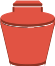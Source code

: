 <?xml version="1.0" encoding="UTF-8"?>
<dia:diagram xmlns:dia="http://www.lysator.liu.se/~alla/dia/">
  <dia:layer name="Fondo" visible="true" active="true">
    <dia:group>
      <dia:group>
        <dia:object type="Standard - Beziergon" version="0" id="O0">
          <dia:attribute name="obj_pos">
            <dia:point val="2.829,2.214"/>
          </dia:attribute>
          <dia:attribute name="obj_bb">
            <dia:rectangle val="2.761,1.165;3.576,3.212"/>
          </dia:attribute>
          <dia:attribute name="bez_points">
            <dia:point val="2.829,2.214"/>
            <dia:point val="3.03,2.201"/>
            <dia:point val="3.214,2.177"/>
            <dia:point val="3.367,2.144"/>
            <dia:point val="3.2,2.178"/>
            <dia:point val="3.008,2.201"/>
          </dia:attribute>
          <dia:attribute name="corner_types">
            <dia:enum val="44922800"/>
            <dia:enum val="0"/>
            <dia:enum val="0"/>
          </dia:attribute>
          <dia:attribute name="line_width">
            <dia:real val="0"/>
          </dia:attribute>
          <dia:attribute name="show_background">
            <dia:boolean val="false"/>
          </dia:attribute>
        </dia:object>
        <dia:object type="Standard - Beziergon" version="0" id="O1">
          <dia:attribute name="obj_pos">
            <dia:point val="3.392,1.994"/>
          </dia:attribute>
          <dia:attribute name="obj_bb">
            <dia:rectangle val="2.782,1.018;3.621,3.065"/>
          </dia:attribute>
          <dia:attribute name="bez_points">
            <dia:point val="3.392,1.994"/>
            <dia:point val="3.241,2.027"/>
            <dia:point val="3.055,2.053"/>
            <dia:point val="2.848,2.066"/>
            <dia:point val="3.08,2.052"/>
            <dia:point val="3.258,2.025"/>
          </dia:attribute>
          <dia:attribute name="corner_types">
            <dia:enum val="43717600"/>
            <dia:enum val="0"/>
            <dia:enum val="0"/>
          </dia:attribute>
          <dia:attribute name="line_width">
            <dia:real val="0"/>
          </dia:attribute>
          <dia:attribute name="show_background">
            <dia:boolean val="false"/>
          </dia:attribute>
        </dia:object>
        <dia:object type="Standard - Beziergon" version="0" id="O2">
          <dia:attribute name="obj_pos">
            <dia:point val="2.493,2.078"/>
          </dia:attribute>
          <dia:attribute name="obj_bb">
            <dia:rectangle val="1.429,1.023;2.499,3.078"/>
          </dia:attribute>
          <dia:attribute name="bez_points">
            <dia:point val="2.493,2.078"/>
            <dia:point val="2.166,2.078"/>
            <dia:point val="1.868,2.05"/>
            <dia:point val="1.639,2.003"/>
            <dia:point val="1.856,2.05"/>
            <dia:point val="2.146,2.08"/>
          </dia:attribute>
          <dia:attribute name="corner_types">
            <dia:enum val="0"/>
            <dia:enum val="0"/>
            <dia:enum val="0"/>
          </dia:attribute>
          <dia:attribute name="line_width">
            <dia:real val="0"/>
          </dia:attribute>
          <dia:attribute name="show_background">
            <dia:boolean val="false"/>
          </dia:attribute>
        </dia:object>
        <dia:object type="Standard - Beziergon" version="0" id="O3">
          <dia:attribute name="obj_pos">
            <dia:point val="2.499,2.224"/>
          </dia:attribute>
          <dia:attribute name="obj_bb">
            <dia:rectangle val="0.196,1.224;2.511,3.224"/>
          </dia:attribute>
          <dia:attribute name="bez_points">
            <dia:point val="2.499,2.224"/>
            <dia:point val="1.722,2.215"/>
            <dia:point val="1.236,2.073"/>
            <dia:point val="1.172,1.924"/>
            <dia:point val="1.173,1.927"/>
            <dia:point val="1.172,1.924"/>
            <dia:point val="1.173,1.927"/>
            <dia:point val="1.246,2.094"/>
            <dia:point val="1.812,2.224"/>
          </dia:attribute>
          <dia:attribute name="corner_types">
            <dia:enum val="-1525258616"/>
            <dia:enum val="0"/>
            <dia:enum val="0"/>
            <dia:enum val="0"/>
          </dia:attribute>
          <dia:attribute name="line_width">
            <dia:real val="0"/>
          </dia:attribute>
          <dia:attribute name="show_background">
            <dia:boolean val="false"/>
          </dia:attribute>
        </dia:object>
        <dia:object type="Standard - Beziergon" version="0" id="O4">
          <dia:attribute name="obj_pos">
            <dia:point val="1.171,1.922"/>
          </dia:attribute>
          <dia:attribute name="obj_bb">
            <dia:rectangle val="0.197,1.528;2.149,2.315"/>
          </dia:attribute>
          <dia:attribute name="bez_points">
            <dia:point val="1.171,1.922"/>
            <dia:point val="1.172,1.923"/>
            <dia:point val="1.172,1.925"/>
            <dia:point val="1.173,1.927"/>
            <dia:point val="1.172,1.924"/>
            <dia:point val="1.173,1.927"/>
            <dia:point val="1.172,1.924"/>
            <dia:point val="1.172,1.923"/>
            <dia:point val="1.172,1.922"/>
          </dia:attribute>
          <dia:attribute name="corner_types">
            <dia:enum val="-1525258616"/>
            <dia:enum val="0"/>
            <dia:enum val="0"/>
            <dia:enum val="0"/>
          </dia:attribute>
          <dia:attribute name="line_color">
            <dia:color val="#146eb4"/>
          </dia:attribute>
          <dia:attribute name="line_width">
            <dia:real val="0"/>
          </dia:attribute>
          <dia:attribute name="inner_color">
            <dia:color val="#146eb4"/>
          </dia:attribute>
          <dia:attribute name="show_background">
            <dia:boolean val="true"/>
          </dia:attribute>
        </dia:object>
        <dia:object type="Standard - Beziergon" version="0" id="O5">
          <dia:attribute name="obj_pos">
            <dia:point val="1.17,1.917"/>
          </dia:attribute>
          <dia:attribute name="obj_bb">
            <dia:rectangle val="0.191,1.601;2.143,2.233"/>
          </dia:attribute>
          <dia:attribute name="bez_points">
            <dia:point val="1.17,1.917"/>
            <dia:point val="1.169,1.914"/>
            <dia:point val="1.168,1.91"/>
            <dia:point val="1.167,1.907"/>
            <dia:point val="1.168,1.91"/>
            <dia:point val="1.169,1.914"/>
          </dia:attribute>
          <dia:attribute name="corner_types">
            <dia:enum val="-1525258616"/>
            <dia:enum val="0"/>
            <dia:enum val="0"/>
          </dia:attribute>
          <dia:attribute name="line_color">
            <dia:color val="#146eb4"/>
          </dia:attribute>
          <dia:attribute name="line_width">
            <dia:real val="0"/>
          </dia:attribute>
          <dia:attribute name="inner_color">
            <dia:color val="#146eb4"/>
          </dia:attribute>
          <dia:attribute name="show_background">
            <dia:boolean val="true"/>
          </dia:attribute>
        </dia:object>
        <dia:object type="Standard - Beziergon" version="0" id="O6">
          <dia:attribute name="obj_pos">
            <dia:point val="3.833,1.891"/>
          </dia:attribute>
          <dia:attribute name="obj_bb">
            <dia:rectangle val="3.833,1.891;3.833,1.892"/>
          </dia:attribute>
          <dia:attribute name="bez_points">
            <dia:point val="3.833,1.891"/>
            <dia:point val="3.833,1.892"/>
            <dia:point val="3.833,1.891"/>
            <dia:point val="3.833,1.892"/>
            <dia:point val="3.833,1.892"/>
            <dia:point val="3.833,1.892"/>
            <dia:point val="3.833,1.892"/>
            <dia:point val="3.833,1.892"/>
            <dia:point val="3.833,1.891"/>
          </dia:attribute>
          <dia:attribute name="corner_types">
            <dia:enum val="-1525258616"/>
            <dia:enum val="0"/>
            <dia:enum val="0"/>
            <dia:enum val="0"/>
          </dia:attribute>
          <dia:attribute name="line_color">
            <dia:color val="#146eb4"/>
          </dia:attribute>
          <dia:attribute name="line_width">
            <dia:real val="0"/>
          </dia:attribute>
          <dia:attribute name="inner_color">
            <dia:color val="#146eb4"/>
          </dia:attribute>
          <dia:attribute name="show_background">
            <dia:boolean val="true"/>
          </dia:attribute>
        </dia:object>
        <dia:group>
          <dia:object type="Standard - Polygon" version="0" id="O7">
            <dia:attribute name="obj_pos">
              <dia:point val="3.2,1.206"/>
            </dia:attribute>
            <dia:attribute name="obj_bb">
              <dia:rectangle val="1.776,1.206;3.224,1.443"/>
            </dia:attribute>
            <dia:attribute name="poly_points">
              <dia:point val="3.2,1.206"/>
              <dia:point val="3.2,1.214"/>
              <dia:point val="1.8,1.214"/>
              <dia:point val="1.8,1.206"/>
              <dia:point val="1.776,1.206"/>
              <dia:point val="1.776,1.443"/>
              <dia:point val="3.224,1.443"/>
              <dia:point val="3.224,1.206"/>
            </dia:attribute>
            <dia:attribute name="line_color">
              <dia:color val="#e15343"/>
            </dia:attribute>
            <dia:attribute name="line_width">
              <dia:real val="0"/>
            </dia:attribute>
            <dia:attribute name="inner_color">
              <dia:color val="#e15343"/>
            </dia:attribute>
            <dia:attribute name="show_background">
              <dia:boolean val="true"/>
            </dia:attribute>
          </dia:object>
        </dia:group>
        <dia:object type="Standard - Polygon" version="0" id="O8">
          <dia:attribute name="obj_pos">
            <dia:point val="3.05,0.875"/>
          </dia:attribute>
          <dia:attribute name="obj_bb">
            <dia:rectangle val="1.8,0.875;3.2,1.025"/>
          </dia:attribute>
          <dia:attribute name="poly_points">
            <dia:point val="3.05,0.875"/>
            <dia:point val="1.95,0.875"/>
            <dia:point val="1.8,1.025"/>
            <dia:point val="3.2,1.025"/>
          </dia:attribute>
          <dia:attribute name="line_color">
            <dia:color val="#e15343"/>
          </dia:attribute>
          <dia:attribute name="line_width">
            <dia:real val="0"/>
          </dia:attribute>
          <dia:attribute name="inner_color">
            <dia:color val="#e15343"/>
          </dia:attribute>
          <dia:attribute name="show_background">
            <dia:boolean val="true"/>
          </dia:attribute>
        </dia:object>
        <dia:object type="Standard - Box" version="0" id="O9">
          <dia:attribute name="obj_pos">
            <dia:point val="1.8,1.025"/>
          </dia:attribute>
          <dia:attribute name="obj_bb">
            <dia:rectangle val="1.8,1.025;3.2,1.117"/>
          </dia:attribute>
          <dia:attribute name="elem_corner">
            <dia:point val="1.8,1.025"/>
          </dia:attribute>
          <dia:attribute name="elem_width">
            <dia:real val="1.4"/>
          </dia:attribute>
          <dia:attribute name="elem_height">
            <dia:real val="0.093"/>
          </dia:attribute>
          <dia:attribute name="border_width">
            <dia:real val="0"/>
          </dia:attribute>
          <dia:attribute name="border_color">
            <dia:color val="#8c3323"/>
          </dia:attribute>
          <dia:attribute name="inner_color">
            <dia:color val="#8c3323"/>
          </dia:attribute>
          <dia:attribute name="show_background">
            <dia:boolean val="true"/>
          </dia:attribute>
        </dia:object>
        <dia:object type="Standard - Box" version="0" id="O10">
          <dia:attribute name="obj_pos">
            <dia:point val="3.189,1.206"/>
          </dia:attribute>
          <dia:attribute name="obj_bb">
            <dia:rectangle val="3.189,1.206;3.224,1.445"/>
          </dia:attribute>
          <dia:attribute name="elem_corner">
            <dia:point val="3.189,1.206"/>
          </dia:attribute>
          <dia:attribute name="elem_width">
            <dia:real val="0.034"/>
          </dia:attribute>
          <dia:attribute name="elem_height">
            <dia:real val="0.238"/>
          </dia:attribute>
          <dia:attribute name="border_width">
            <dia:real val="0"/>
          </dia:attribute>
          <dia:attribute name="border_color">
            <dia:color val="#8c3323"/>
          </dia:attribute>
          <dia:attribute name="inner_color">
            <dia:color val="#8c3323"/>
          </dia:attribute>
          <dia:attribute name="show_background">
            <dia:boolean val="true"/>
          </dia:attribute>
        </dia:object>
        <dia:object type="Standard - Box" version="0" id="O11">
          <dia:attribute name="obj_pos">
            <dia:point val="1.776,1.206"/>
          </dia:attribute>
          <dia:attribute name="obj_bb">
            <dia:rectangle val="1.776,1.206;1.81,1.445"/>
          </dia:attribute>
          <dia:attribute name="elem_corner">
            <dia:point val="1.776,1.206"/>
          </dia:attribute>
          <dia:attribute name="elem_width">
            <dia:real val="0.034"/>
          </dia:attribute>
          <dia:attribute name="elem_height">
            <dia:real val="0.238"/>
          </dia:attribute>
          <dia:attribute name="border_width">
            <dia:real val="0"/>
          </dia:attribute>
          <dia:attribute name="border_color">
            <dia:color val="#8c3323"/>
          </dia:attribute>
          <dia:attribute name="inner_color">
            <dia:color val="#8c3323"/>
          </dia:attribute>
          <dia:attribute name="show_background">
            <dia:boolean val="true"/>
          </dia:attribute>
        </dia:object>
        <dia:group>
          <dia:group>
            <dia:object type="Standard - Beziergon" version="0" id="O12">
              <dia:attribute name="obj_pos">
                <dia:point val="1.183,2.068"/>
              </dia:attribute>
              <dia:attribute name="obj_bb">
                <dia:rectangle val="1.175,2.033;1.183,2.068"/>
              </dia:attribute>
              <dia:attribute name="bez_points">
                <dia:point val="1.183,2.068"/>
                <dia:point val="1.178,2.056"/>
                <dia:point val="1.175,2.045"/>
                <dia:point val="1.175,2.033"/>
                <dia:point val="1.183,2.068"/>
                <dia:point val="1.175,2.033"/>
              </dia:attribute>
              <dia:attribute name="corner_types">
                <dia:enum val="-1525258616"/>
                <dia:enum val="0"/>
                <dia:enum val="0"/>
              </dia:attribute>
              <dia:attribute name="line_color">
                <dia:color val="#8c3323"/>
              </dia:attribute>
              <dia:attribute name="line_width">
                <dia:real val="0"/>
              </dia:attribute>
              <dia:attribute name="inner_color">
                <dia:color val="#8c3323"/>
              </dia:attribute>
              <dia:attribute name="show_background">
                <dia:boolean val="true"/>
              </dia:attribute>
            </dia:object>
          </dia:group>
          <dia:group>
            <dia:object type="Standard - Beziergon" version="0" id="O13">
              <dia:attribute name="obj_pos">
                <dia:point val="3.817,2.068"/>
              </dia:attribute>
              <dia:attribute name="obj_bb">
                <dia:rectangle val="3.817,2.033;3.825,2.068"/>
              </dia:attribute>
              <dia:attribute name="bez_points">
                <dia:point val="3.817,2.068"/>
                <dia:point val="3.825,2.033"/>
                <dia:point val="3.817,2.068"/>
                <dia:point val="3.825,2.033"/>
                <dia:point val="3.825,2.045"/>
                <dia:point val="3.822,2.056"/>
              </dia:attribute>
              <dia:attribute name="corner_types">
                <dia:enum val="-1525258616"/>
                <dia:enum val="0"/>
                <dia:enum val="0"/>
              </dia:attribute>
              <dia:attribute name="line_color">
                <dia:color val="#8c3323"/>
              </dia:attribute>
              <dia:attribute name="line_width">
                <dia:real val="0"/>
              </dia:attribute>
              <dia:attribute name="inner_color">
                <dia:color val="#8c3323"/>
              </dia:attribute>
              <dia:attribute name="show_background">
                <dia:boolean val="true"/>
              </dia:attribute>
            </dia:object>
          </dia:group>
          <dia:group>
            <dia:object type="Standard - Polygon" version="0" id="O14">
              <dia:attribute name="obj_pos">
                <dia:point val="3.825,1.92"/>
              </dia:attribute>
              <dia:attribute name="obj_bb">
                <dia:rectangle val="3.817,1.92;3.825,2.068"/>
              </dia:attribute>
              <dia:attribute name="poly_points">
                <dia:point val="3.825,1.92"/>
                <dia:point val="3.825,2.033"/>
                <dia:point val="3.817,2.068"/>
                <dia:point val="3.817,1.955"/>
              </dia:attribute>
              <dia:attribute name="line_color">
                <dia:color val="#8c3323"/>
              </dia:attribute>
              <dia:attribute name="line_width">
                <dia:real val="0"/>
              </dia:attribute>
              <dia:attribute name="inner_color">
                <dia:color val="#8c3323"/>
              </dia:attribute>
              <dia:attribute name="show_background">
                <dia:boolean val="true"/>
              </dia:attribute>
            </dia:object>
          </dia:group>
          <dia:group>
            <dia:object type="Standard - Polygon" version="0" id="O15">
              <dia:attribute name="obj_pos">
                <dia:point val="1.183,1.955"/>
              </dia:attribute>
              <dia:attribute name="obj_bb">
                <dia:rectangle val="1.175,1.92;1.183,2.068"/>
              </dia:attribute>
              <dia:attribute name="poly_points">
                <dia:point val="1.183,1.955"/>
                <dia:point val="1.183,2.068"/>
                <dia:point val="1.175,2.033"/>
                <dia:point val="1.175,1.92"/>
              </dia:attribute>
              <dia:attribute name="line_color">
                <dia:color val="#8c3323"/>
              </dia:attribute>
              <dia:attribute name="line_width">
                <dia:real val="0"/>
              </dia:attribute>
              <dia:attribute name="inner_color">
                <dia:color val="#8c3323"/>
              </dia:attribute>
              <dia:attribute name="show_background">
                <dia:boolean val="true"/>
              </dia:attribute>
            </dia:object>
          </dia:group>
          <dia:group>
            <dia:object type="Standard - BezierLine" version="0" id="O16">
              <dia:attribute name="obj_pos">
                <dia:point val="3.825,1.705"/>
              </dia:attribute>
              <dia:attribute name="obj_bb">
                <dia:rectangle val="2.824,1.672;4.824,1.989"/>
              </dia:attribute>
              <dia:attribute name="bez_points">
                <dia:point val="3.825,1.705"/>
                <dia:point val="3.825,1.818"/>
                <dia:point val="3.825,1.705"/>
                <dia:point val="3.825,1.818"/>
                <dia:point val="3.825,1.822"/>
                <dia:point val="3.825,1.826"/>
                <dia:point val="3.824,1.83"/>
                <dia:point val="3.824,1.718"/>
                <dia:point val="3.824,1.83"/>
                <dia:point val="3.824,1.718"/>
                <dia:point val="3.825,1.713"/>
                <dia:point val="3.825,1.709"/>
                <dia:point val="3.825,1.705"/>
              </dia:attribute>
              <dia:attribute name="corner_types">
                <dia:enum val="0"/>
                <dia:enum val="0"/>
                <dia:enum val="0"/>
                <dia:enum val="0"/>
                <dia:enum val="0"/>
              </dia:attribute>
              <dia:attribute name="line_color">
                <dia:color val="#8c3323"/>
              </dia:attribute>
              <dia:attribute name="line_width">
                <dia:real val="0"/>
              </dia:attribute>
            </dia:object>
            <dia:object type="Standard - BezierLine" version="0" id="O17">
              <dia:attribute name="obj_pos">
                <dia:point val="3.824,1.718"/>
              </dia:attribute>
              <dia:attribute name="obj_bb">
                <dia:rectangle val="3.82,1.718;3.824,1.844"/>
              </dia:attribute>
              <dia:attribute name="bez_points">
                <dia:point val="3.824,1.718"/>
                <dia:point val="3.824,1.83"/>
                <dia:point val="3.824,1.718"/>
                <dia:point val="3.824,1.83"/>
                <dia:point val="3.823,1.835"/>
                <dia:point val="3.822,1.84"/>
                <dia:point val="3.82,1.844"/>
                <dia:point val="3.82,1.732"/>
                <dia:point val="3.82,1.844"/>
                <dia:point val="3.82,1.732"/>
                <dia:point val="3.822,1.727"/>
                <dia:point val="3.823,1.722"/>
                <dia:point val="3.824,1.718"/>
              </dia:attribute>
              <dia:attribute name="corner_types">
                <dia:enum val="0"/>
                <dia:enum val="0"/>
                <dia:enum val="0"/>
                <dia:enum val="0"/>
                <dia:enum val="0"/>
              </dia:attribute>
              <dia:attribute name="line_color">
                <dia:color val="#8c3323"/>
              </dia:attribute>
              <dia:attribute name="line_width">
                <dia:real val="0"/>
              </dia:attribute>
            </dia:object>
            <dia:object type="Standard - BezierLine" version="0" id="O18">
              <dia:attribute name="obj_pos">
                <dia:point val="3.82,1.732"/>
              </dia:attribute>
              <dia:attribute name="obj_bb">
                <dia:rectangle val="3.811,1.732;3.82,1.864"/>
              </dia:attribute>
              <dia:attribute name="bez_points">
                <dia:point val="3.82,1.732"/>
                <dia:point val="3.82,1.844"/>
                <dia:point val="3.82,1.732"/>
                <dia:point val="3.82,1.844"/>
                <dia:point val="3.818,1.851"/>
                <dia:point val="3.815,1.857"/>
                <dia:point val="3.811,1.864"/>
                <dia:point val="3.811,1.751"/>
                <dia:point val="3.811,1.864"/>
                <dia:point val="3.811,1.751"/>
                <dia:point val="3.815,1.745"/>
                <dia:point val="3.818,1.738"/>
                <dia:point val="3.82,1.732"/>
              </dia:attribute>
              <dia:attribute name="corner_types">
                <dia:enum val="0"/>
                <dia:enum val="0"/>
                <dia:enum val="0"/>
                <dia:enum val="0"/>
                <dia:enum val="0"/>
              </dia:attribute>
              <dia:attribute name="line_color">
                <dia:color val="#8c3323"/>
              </dia:attribute>
              <dia:attribute name="line_width">
                <dia:real val="0"/>
              </dia:attribute>
            </dia:object>
            <dia:object type="Standard - BezierLine" version="0" id="O19">
              <dia:attribute name="obj_pos">
                <dia:point val="3.811,1.751"/>
              </dia:attribute>
              <dia:attribute name="obj_bb">
                <dia:rectangle val="0.175,1.705;3.811,2.129"/>
              </dia:attribute>
              <dia:attribute name="bez_points">
                <dia:point val="3.811,1.751"/>
                <dia:point val="3.811,1.864"/>
                <dia:point val="3.811,1.751"/>
                <dia:point val="3.811,1.864"/>
                <dia:point val="3.717,2.014"/>
                <dia:point val="3.166,2.129"/>
                <dia:point val="2.5,2.129"/>
                <dia:point val="1.768,2.129"/>
                <dia:point val="1.175,1.99"/>
                <dia:point val="1.175,1.818"/>
                <dia:point val="1.175,1.705"/>
                <dia:point val="1.175,1.818"/>
                <dia:point val="1.175,1.705"/>
                <dia:point val="1.175,1.878"/>
                <dia:point val="1.768,2.017"/>
                <dia:point val="2.5,2.017"/>
                <dia:point val="3.166,2.017"/>
                <dia:point val="3.717,1.902"/>
                <dia:point val="3.811,1.751"/>
              </dia:attribute>
              <dia:attribute name="corner_types">
                <dia:enum val="0"/>
                <dia:enum val="0"/>
                <dia:enum val="0"/>
                <dia:enum val="0"/>
                <dia:enum val="0"/>
                <dia:enum val="0"/>
                <dia:enum val="0"/>
              </dia:attribute>
              <dia:attribute name="line_color">
                <dia:color val="#8c3323"/>
              </dia:attribute>
              <dia:attribute name="line_width">
                <dia:real val="0"/>
              </dia:attribute>
            </dia:object>
          </dia:group>
          <dia:object type="Standard - Beziergon" version="0" id="O20">
            <dia:attribute name="obj_pos">
              <dia:point val="3.825,1.705"/>
            </dia:attribute>
            <dia:attribute name="obj_bb">
              <dia:rectangle val="0.175,1.705;4.825,2.129"/>
            </dia:attribute>
            <dia:attribute name="bez_points">
              <dia:point val="3.825,1.705"/>
              <dia:point val="3.825,1.818"/>
              <dia:point val="3.825,1.705"/>
              <dia:point val="3.825,1.818"/>
              <dia:point val="3.825,1.99"/>
              <dia:point val="3.232,2.129"/>
              <dia:point val="2.5,2.129"/>
              <dia:point val="1.768,2.129"/>
              <dia:point val="1.175,1.99"/>
              <dia:point val="1.175,1.818"/>
              <dia:point val="1.175,1.705"/>
              <dia:point val="1.175,1.818"/>
              <dia:point val="1.175,1.705"/>
              <dia:point val="1.175,1.878"/>
              <dia:point val="1.768,2.017"/>
              <dia:point val="2.5,2.017"/>
              <dia:point val="3.232,2.017"/>
              <dia:point val="3.825,1.878"/>
            </dia:attribute>
            <dia:attribute name="corner_types">
              <dia:enum val="-1525258632"/>
              <dia:enum val="0"/>
              <dia:enum val="0"/>
              <dia:enum val="0"/>
              <dia:enum val="0"/>
              <dia:enum val="0"/>
              <dia:enum val="0"/>
            </dia:attribute>
            <dia:attribute name="line_color">
              <dia:color val="#8c3323"/>
            </dia:attribute>
            <dia:attribute name="line_width">
              <dia:real val="0"/>
            </dia:attribute>
            <dia:attribute name="inner_color">
              <dia:color val="#8c3323"/>
            </dia:attribute>
            <dia:attribute name="show_background">
              <dia:boolean val="true"/>
            </dia:attribute>
          </dia:object>
          <dia:group>
            <dia:object type="Standard - Beziergon" version="0" id="O21">
              <dia:attribute name="obj_pos">
                <dia:point val="2.5,1.394"/>
              </dia:attribute>
              <dia:attribute name="obj_bb">
                <dia:rectangle val="1.175,1.394;3.825,2.017"/>
              </dia:attribute>
              <dia:attribute name="bez_points">
                <dia:point val="2.5,1.394"/>
                <dia:point val="3.232,1.394"/>
                <dia:point val="3.825,1.533"/>
                <dia:point val="3.825,1.705"/>
                <dia:point val="3.825,1.878"/>
                <dia:point val="3.232,2.017"/>
                <dia:point val="2.5,2.017"/>
                <dia:point val="1.768,2.017"/>
                <dia:point val="1.175,1.878"/>
                <dia:point val="1.175,1.705"/>
                <dia:point val="1.175,1.533"/>
                <dia:point val="1.768,1.394"/>
              </dia:attribute>
              <dia:attribute name="corner_types">
                <dia:enum val="-1525258616"/>
                <dia:enum val="0"/>
                <dia:enum val="0"/>
                <dia:enum val="0"/>
                <dia:enum val="0"/>
              </dia:attribute>
              <dia:attribute name="line_color">
                <dia:color val="#e15343"/>
              </dia:attribute>
              <dia:attribute name="line_width">
                <dia:real val="0"/>
              </dia:attribute>
              <dia:attribute name="inner_color">
                <dia:color val="#e15343"/>
              </dia:attribute>
              <dia:attribute name="show_background">
                <dia:boolean val="true"/>
              </dia:attribute>
            </dia:object>
          </dia:group>
          <dia:group>
            <dia:object type="Standard - Polygon" version="0" id="O22">
              <dia:attribute name="obj_pos">
                <dia:point val="3.817,1.955"/>
              </dia:attribute>
              <dia:attribute name="obj_bb">
                <dia:rectangle val="3.383,1.955;3.817,3.918"/>
              </dia:attribute>
              <dia:attribute name="poly_points">
                <dia:point val="3.817,1.955"/>
                <dia:point val="3.817,2.068"/>
                <dia:point val="3.383,3.918"/>
                <dia:point val="3.383,3.805"/>
              </dia:attribute>
              <dia:attribute name="line_color">
                <dia:color val="#8c3323"/>
              </dia:attribute>
              <dia:attribute name="line_width">
                <dia:real val="0"/>
              </dia:attribute>
              <dia:attribute name="inner_color">
                <dia:color val="#8c3323"/>
              </dia:attribute>
              <dia:attribute name="show_background">
                <dia:boolean val="true"/>
              </dia:attribute>
            </dia:object>
          </dia:group>
          <dia:group>
            <dia:object type="Standard - Polygon" version="0" id="O23">
              <dia:attribute name="obj_pos">
                <dia:point val="1.617,3.805"/>
              </dia:attribute>
              <dia:attribute name="obj_bb">
                <dia:rectangle val="1.183,1.955;1.617,3.918"/>
              </dia:attribute>
              <dia:attribute name="poly_points">
                <dia:point val="1.617,3.805"/>
                <dia:point val="1.617,3.918"/>
                <dia:point val="1.183,2.068"/>
                <dia:point val="1.183,1.955"/>
              </dia:attribute>
              <dia:attribute name="line_color">
                <dia:color val="#8c3323"/>
              </dia:attribute>
              <dia:attribute name="line_width">
                <dia:real val="0"/>
              </dia:attribute>
              <dia:attribute name="inner_color">
                <dia:color val="#8c3323"/>
              </dia:attribute>
              <dia:attribute name="show_background">
                <dia:boolean val="true"/>
              </dia:attribute>
            </dia:object>
          </dia:group>
          <dia:group>
            <dia:object type="Standard - BezierLine" version="0" id="O24">
              <dia:attribute name="obj_pos">
                <dia:point val="3.383,3.805"/>
              </dia:attribute>
              <dia:attribute name="obj_bb">
                <dia:rectangle val="3.383,3.805;3.383,3.926"/>
              </dia:attribute>
              <dia:attribute name="bez_points">
                <dia:point val="3.383,3.805"/>
                <dia:point val="3.383,3.918"/>
                <dia:point val="3.383,3.805"/>
                <dia:point val="3.383,3.918"/>
                <dia:point val="3.383,3.92"/>
                <dia:point val="3.383,3.923"/>
                <dia:point val="3.383,3.926"/>
                <dia:point val="3.383,3.813"/>
                <dia:point val="3.383,3.926"/>
                <dia:point val="3.383,3.813"/>
                <dia:point val="3.383,3.81"/>
                <dia:point val="3.383,3.808"/>
                <dia:point val="3.383,3.805"/>
              </dia:attribute>
              <dia:attribute name="corner_types">
                <dia:enum val="0"/>
                <dia:enum val="0"/>
                <dia:enum val="0"/>
                <dia:enum val="0"/>
                <dia:enum val="0"/>
              </dia:attribute>
              <dia:attribute name="line_color">
                <dia:color val="#8c3323"/>
              </dia:attribute>
              <dia:attribute name="line_width">
                <dia:real val="0"/>
              </dia:attribute>
            </dia:object>
            <dia:object type="Standard - BezierLine" version="0" id="O25">
              <dia:attribute name="obj_pos">
                <dia:point val="3.383,3.813"/>
              </dia:attribute>
              <dia:attribute name="obj_bb">
                <dia:rectangle val="3.38,3.813;3.383,3.935"/>
              </dia:attribute>
              <dia:attribute name="bez_points">
                <dia:point val="3.383,3.813"/>
                <dia:point val="3.383,3.926"/>
                <dia:point val="3.383,3.813"/>
                <dia:point val="3.383,3.926"/>
                <dia:point val="3.382,3.929"/>
                <dia:point val="3.381,3.932"/>
                <dia:point val="3.38,3.935"/>
                <dia:point val="3.38,3.823"/>
                <dia:point val="3.38,3.935"/>
                <dia:point val="3.38,3.823"/>
                <dia:point val="3.381,3.819"/>
                <dia:point val="3.382,3.816"/>
                <dia:point val="3.383,3.813"/>
              </dia:attribute>
              <dia:attribute name="corner_types">
                <dia:enum val="0"/>
                <dia:enum val="0"/>
                <dia:enum val="0"/>
                <dia:enum val="0"/>
                <dia:enum val="0"/>
              </dia:attribute>
              <dia:attribute name="line_color">
                <dia:color val="#8c3323"/>
              </dia:attribute>
              <dia:attribute name="line_width">
                <dia:real val="0"/>
              </dia:attribute>
            </dia:object>
            <dia:object type="Standard - BezierLine" version="0" id="O26">
              <dia:attribute name="obj_pos">
                <dia:point val="3.38,3.823"/>
              </dia:attribute>
              <dia:attribute name="obj_bb">
                <dia:rectangle val="3.374,3.823;3.38,3.948"/>
              </dia:attribute>
              <dia:attribute name="bez_points">
                <dia:point val="3.38,3.823"/>
                <dia:point val="3.38,3.935"/>
                <dia:point val="3.38,3.823"/>
                <dia:point val="3.38,3.935"/>
                <dia:point val="3.379,3.94"/>
                <dia:point val="3.377,3.944"/>
                <dia:point val="3.374,3.948"/>
                <dia:point val="3.374,3.835"/>
                <dia:point val="3.374,3.948"/>
                <dia:point val="3.374,3.835"/>
                <dia:point val="3.377,3.831"/>
                <dia:point val="3.379,3.827"/>
                <dia:point val="3.38,3.823"/>
              </dia:attribute>
              <dia:attribute name="corner_types">
                <dia:enum val="0"/>
                <dia:enum val="0"/>
                <dia:enum val="0"/>
                <dia:enum val="0"/>
                <dia:enum val="0"/>
              </dia:attribute>
              <dia:attribute name="line_color">
                <dia:color val="#8c3323"/>
              </dia:attribute>
              <dia:attribute name="line_width">
                <dia:real val="0"/>
              </dia:attribute>
            </dia:object>
            <dia:object type="Standard - BezierLine" version="0" id="O27">
              <dia:attribute name="obj_pos">
                <dia:point val="3.374,3.835"/>
              </dia:attribute>
              <dia:attribute name="obj_bb">
                <dia:rectangle val="0.617,3.805;3.374,4.125"/>
              </dia:attribute>
              <dia:attribute name="bez_points">
                <dia:point val="3.374,3.835"/>
                <dia:point val="3.374,3.948"/>
                <dia:point val="3.374,3.835"/>
                <dia:point val="3.374,3.948"/>
                <dia:point val="3.311,4.049"/>
                <dia:point val="2.944,4.125"/>
                <dia:point val="2.5,4.125"/>
                <dia:point val="2.012,4.125"/>
                <dia:point val="1.617,4.032"/>
                <dia:point val="1.617,3.918"/>
                <dia:point val="1.617,3.805"/>
                <dia:point val="1.617,3.918"/>
                <dia:point val="1.617,3.805"/>
                <dia:point val="1.617,3.92"/>
                <dia:point val="2.012,4.012"/>
                <dia:point val="2.5,4.012"/>
                <dia:point val="2.944,4.012"/>
                <dia:point val="3.311,3.936"/>
                <dia:point val="3.374,3.835"/>
              </dia:attribute>
              <dia:attribute name="corner_types">
                <dia:enum val="0"/>
                <dia:enum val="0"/>
                <dia:enum val="0"/>
                <dia:enum val="0"/>
                <dia:enum val="0"/>
                <dia:enum val="0"/>
                <dia:enum val="0"/>
              </dia:attribute>
              <dia:attribute name="line_color">
                <dia:color val="#8c3323"/>
              </dia:attribute>
              <dia:attribute name="line_width">
                <dia:real val="0"/>
              </dia:attribute>
            </dia:object>
          </dia:group>
          <dia:object type="Standard - Beziergon" version="0" id="O28">
            <dia:attribute name="obj_pos">
              <dia:point val="3.383,3.805"/>
            </dia:attribute>
            <dia:attribute name="obj_bb">
              <dia:rectangle val="0.617,3.805;4.383,4.125"/>
            </dia:attribute>
            <dia:attribute name="bez_points">
              <dia:point val="3.383,3.805"/>
              <dia:point val="3.383,3.918"/>
              <dia:point val="3.383,3.805"/>
              <dia:point val="3.383,3.918"/>
              <dia:point val="3.383,4.033"/>
              <dia:point val="2.988,4.125"/>
              <dia:point val="2.5,4.125"/>
              <dia:point val="2.012,4.125"/>
              <dia:point val="1.617,4.032"/>
              <dia:point val="1.617,3.918"/>
              <dia:point val="1.617,3.805"/>
              <dia:point val="1.617,3.918"/>
              <dia:point val="1.617,3.805"/>
              <dia:point val="1.617,3.92"/>
              <dia:point val="2.012,4.012"/>
              <dia:point val="2.5,4.012"/>
              <dia:point val="2.988,4.012"/>
              <dia:point val="3.383,3.92"/>
            </dia:attribute>
            <dia:attribute name="corner_types">
              <dia:enum val="-1525258632"/>
              <dia:enum val="0"/>
              <dia:enum val="0"/>
              <dia:enum val="0"/>
              <dia:enum val="0"/>
              <dia:enum val="0"/>
              <dia:enum val="0"/>
            </dia:attribute>
            <dia:attribute name="line_color">
              <dia:color val="#8c3323"/>
            </dia:attribute>
            <dia:attribute name="line_width">
              <dia:real val="0"/>
            </dia:attribute>
            <dia:attribute name="inner_color">
              <dia:color val="#8c3323"/>
            </dia:attribute>
            <dia:attribute name="show_background">
              <dia:boolean val="true"/>
            </dia:attribute>
          </dia:object>
          <dia:group>
            <dia:object type="Standard - Beziergon" version="0" id="O29">
              <dia:attribute name="obj_pos">
                <dia:point val="2.5,2.231"/>
              </dia:attribute>
              <dia:attribute name="obj_bb">
                <dia:rectangle val="1.183,1.955;3.817,4.012"/>
              </dia:attribute>
              <dia:attribute name="bez_points">
                <dia:point val="2.5,2.231"/>
                <dia:point val="3.182,2.231"/>
                <dia:point val="3.744,2.111"/>
                <dia:point val="3.817,1.955"/>
                <dia:point val="3.383,3.805"/>
                <dia:point val="3.817,1.955"/>
                <dia:point val="3.383,3.805"/>
                <dia:point val="3.383,3.92"/>
                <dia:point val="2.988,4.012"/>
                <dia:point val="2.5,4.012"/>
                <dia:point val="2.012,4.012"/>
                <dia:point val="1.617,3.92"/>
                <dia:point val="1.617,3.805"/>
                <dia:point val="1.183,1.955"/>
                <dia:point val="1.617,3.805"/>
                <dia:point val="1.183,1.955"/>
                <dia:point val="1.256,2.111"/>
                <dia:point val="1.818,2.231"/>
              </dia:attribute>
              <dia:attribute name="corner_types">
                <dia:enum val="0"/>
                <dia:enum val="0"/>
                <dia:enum val="0"/>
                <dia:enum val="0"/>
                <dia:enum val="0"/>
                <dia:enum val="0"/>
                <dia:enum val="0"/>
              </dia:attribute>
              <dia:attribute name="line_color">
                <dia:color val="#e15343"/>
              </dia:attribute>
              <dia:attribute name="line_width">
                <dia:real val="0"/>
              </dia:attribute>
              <dia:attribute name="inner_color">
                <dia:color val="#e15343"/>
              </dia:attribute>
              <dia:attribute name="show_background">
                <dia:boolean val="true"/>
              </dia:attribute>
            </dia:object>
          </dia:group>
        </dia:group>
      </dia:group>
    </dia:group>
  </dia:layer>
</dia:diagram>
